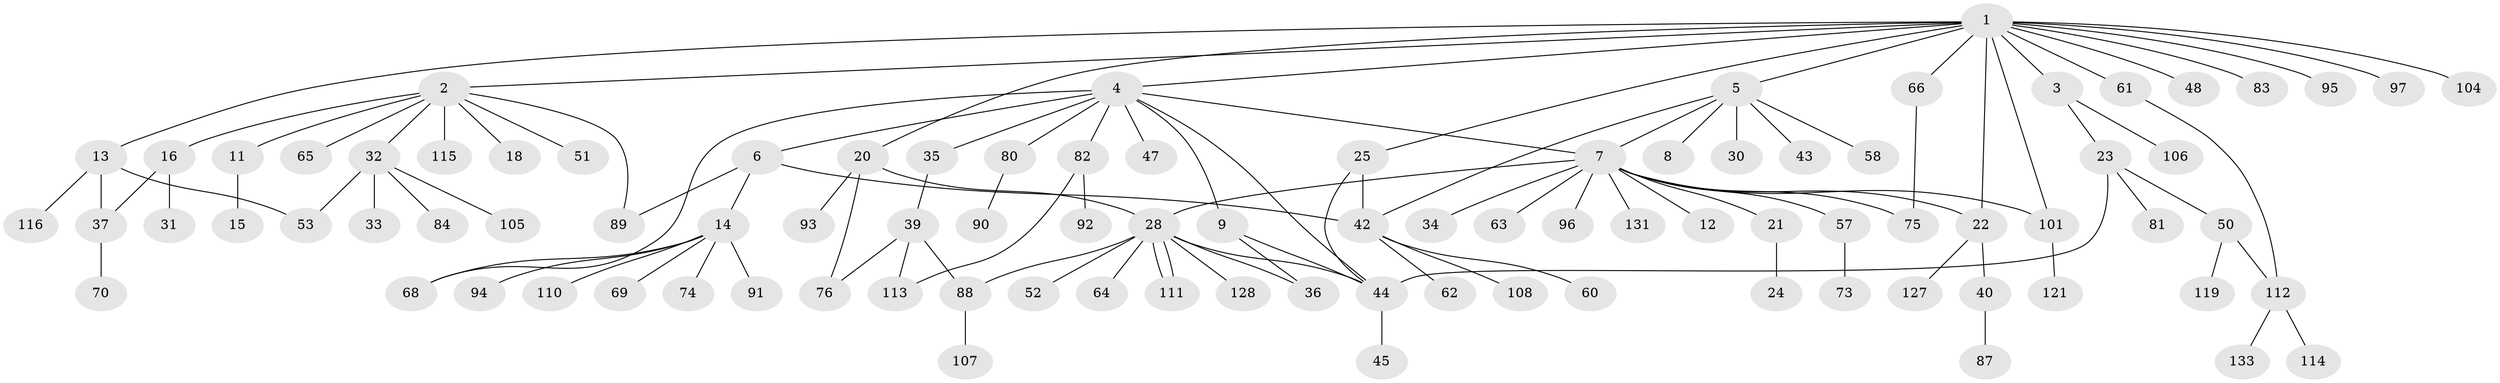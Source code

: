 // original degree distribution, {16: 0.007462686567164179, 9: 0.007462686567164179, 4: 0.06716417910447761, 11: 0.014925373134328358, 7: 0.014925373134328358, 5: 0.022388059701492536, 1: 0.4925373134328358, 2: 0.2462686567164179, 3: 0.1044776119402985, 10: 0.007462686567164179, 6: 0.014925373134328358}
// Generated by graph-tools (version 1.1) at 2025/41/03/06/25 10:41:45]
// undirected, 94 vertices, 114 edges
graph export_dot {
graph [start="1"]
  node [color=gray90,style=filled];
  1 [super="+26"];
  2 [super="+38"];
  3 [super="+19"];
  4 [super="+85"];
  5 [super="+54"];
  6 [super="+10"];
  7 [super="+17"];
  8;
  9 [super="+41"];
  11 [super="+79"];
  12 [super="+102"];
  13 [super="+129"];
  14 [super="+59"];
  15;
  16;
  18;
  20 [super="+27"];
  21;
  22 [super="+29"];
  23 [super="+49"];
  24;
  25 [super="+46"];
  28 [super="+55"];
  30;
  31;
  32 [super="+134"];
  33;
  34;
  35 [super="+126"];
  36;
  37 [super="+124"];
  39 [super="+118"];
  40;
  42 [super="+78"];
  43 [super="+103"];
  44 [super="+56"];
  45;
  47;
  48 [super="+77"];
  50 [super="+99"];
  51;
  52;
  53 [super="+86"];
  57 [super="+67"];
  58;
  60 [super="+117"];
  61 [super="+72"];
  62;
  63;
  64;
  65;
  66 [super="+71"];
  68;
  69;
  70;
  73 [super="+100"];
  74;
  75;
  76;
  80;
  81 [super="+98"];
  82;
  83;
  84;
  87 [super="+120"];
  88 [super="+132"];
  89 [super="+125"];
  90;
  91;
  92;
  93;
  94 [super="+122"];
  95;
  96;
  97;
  101 [super="+130"];
  104;
  105;
  106;
  107;
  108 [super="+109"];
  110;
  111;
  112;
  113 [super="+123"];
  114;
  115;
  116;
  119;
  121;
  127;
  128;
  131;
  133;
  1 -- 2;
  1 -- 3;
  1 -- 4;
  1 -- 5;
  1 -- 13;
  1 -- 20;
  1 -- 25;
  1 -- 48;
  1 -- 61;
  1 -- 66;
  1 -- 83;
  1 -- 97;
  1 -- 104;
  1 -- 95;
  1 -- 22;
  1 -- 101;
  2 -- 11;
  2 -- 16;
  2 -- 18;
  2 -- 32;
  2 -- 65;
  2 -- 89;
  2 -- 115;
  2 -- 51;
  3 -- 23;
  3 -- 106;
  4 -- 6;
  4 -- 9;
  4 -- 35;
  4 -- 44;
  4 -- 47;
  4 -- 68;
  4 -- 80;
  4 -- 82;
  4 -- 7;
  5 -- 7;
  5 -- 8;
  5 -- 30;
  5 -- 43;
  5 -- 58;
  5 -- 42;
  6 -- 14;
  6 -- 89;
  6 -- 42;
  7 -- 12;
  7 -- 21;
  7 -- 28;
  7 -- 34;
  7 -- 57;
  7 -- 63;
  7 -- 75;
  7 -- 96;
  7 -- 131;
  7 -- 101;
  7 -- 22;
  9 -- 36;
  9 -- 44;
  11 -- 15;
  13 -- 53;
  13 -- 116;
  13 -- 37;
  14 -- 69;
  14 -- 91;
  14 -- 110;
  14 -- 94;
  14 -- 74;
  14 -- 68;
  16 -- 31;
  16 -- 37;
  20 -- 28;
  20 -- 93;
  20 -- 76;
  21 -- 24;
  22 -- 40;
  22 -- 127;
  23 -- 44;
  23 -- 50;
  23 -- 81;
  25 -- 42;
  25 -- 44;
  28 -- 36;
  28 -- 44;
  28 -- 52;
  28 -- 64;
  28 -- 88;
  28 -- 111;
  28 -- 111;
  28 -- 128;
  32 -- 33;
  32 -- 84;
  32 -- 105;
  32 -- 53;
  35 -- 39;
  37 -- 70;
  39 -- 113;
  39 -- 88;
  39 -- 76;
  40 -- 87;
  42 -- 60;
  42 -- 62;
  42 -- 108;
  44 -- 45;
  50 -- 112;
  50 -- 119;
  57 -- 73;
  61 -- 112;
  66 -- 75;
  80 -- 90;
  82 -- 92;
  82 -- 113;
  88 -- 107;
  101 -- 121;
  112 -- 114;
  112 -- 133;
}
